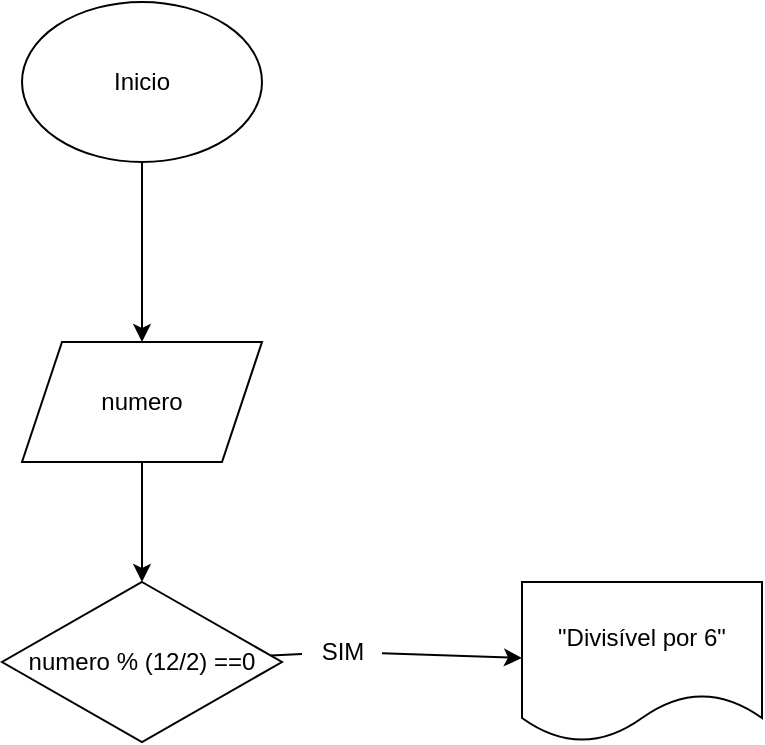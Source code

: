 <mxfile>
    <diagram id="COpdzruRH9mCCFsPvJ0T" name="Página-1">
        <mxGraphModel dx="614" dy="485" grid="1" gridSize="10" guides="1" tooltips="1" connect="1" arrows="1" fold="1" page="1" pageScale="1" pageWidth="827" pageHeight="1169" math="0" shadow="0">
            <root>
                <mxCell id="0"/>
                <mxCell id="1" parent="0"/>
                <mxCell id="4" value="" style="edgeStyle=none;html=1;" edge="1" parent="1" source="2" target="3">
                    <mxGeometry relative="1" as="geometry"/>
                </mxCell>
                <mxCell id="2" value="Inicio" style="ellipse;whiteSpace=wrap;html=1;" vertex="1" parent="1">
                    <mxGeometry x="260" y="40" width="120" height="80" as="geometry"/>
                </mxCell>
                <mxCell id="6" value="" style="edgeStyle=none;html=1;" edge="1" parent="1" source="3" target="5">
                    <mxGeometry relative="1" as="geometry"/>
                </mxCell>
                <mxCell id="3" value="numero" style="shape=parallelogram;perimeter=parallelogramPerimeter;whiteSpace=wrap;html=1;fixedSize=1;" vertex="1" parent="1">
                    <mxGeometry x="260" y="210" width="120" height="60" as="geometry"/>
                </mxCell>
                <mxCell id="10" value="" style="edgeStyle=none;html=1;startArrow=none;" edge="1" parent="1" source="11" target="9">
                    <mxGeometry relative="1" as="geometry"/>
                </mxCell>
                <mxCell id="5" value="numero % (12/2) ==0" style="rhombus;whiteSpace=wrap;html=1;" vertex="1" parent="1">
                    <mxGeometry x="250" y="330" width="140" height="80" as="geometry"/>
                </mxCell>
                <mxCell id="9" value="&quot;Divisível por 6&quot;" style="shape=document;whiteSpace=wrap;html=1;boundedLbl=1;" vertex="1" parent="1">
                    <mxGeometry x="510" y="330" width="120" height="80" as="geometry"/>
                </mxCell>
                <mxCell id="12" value="" style="edgeStyle=none;html=1;endArrow=none;" edge="1" parent="1" source="5" target="11">
                    <mxGeometry relative="1" as="geometry">
                        <mxPoint x="390" y="370" as="sourcePoint"/>
                        <mxPoint x="510" y="370" as="targetPoint"/>
                    </mxGeometry>
                </mxCell>
                <mxCell id="11" value="SIM" style="text;html=1;align=center;verticalAlign=middle;resizable=0;points=[];autosize=1;strokeColor=none;fillColor=none;" vertex="1" parent="1">
                    <mxGeometry x="400" y="350" width="40" height="30" as="geometry"/>
                </mxCell>
            </root>
        </mxGraphModel>
    </diagram>
</mxfile>